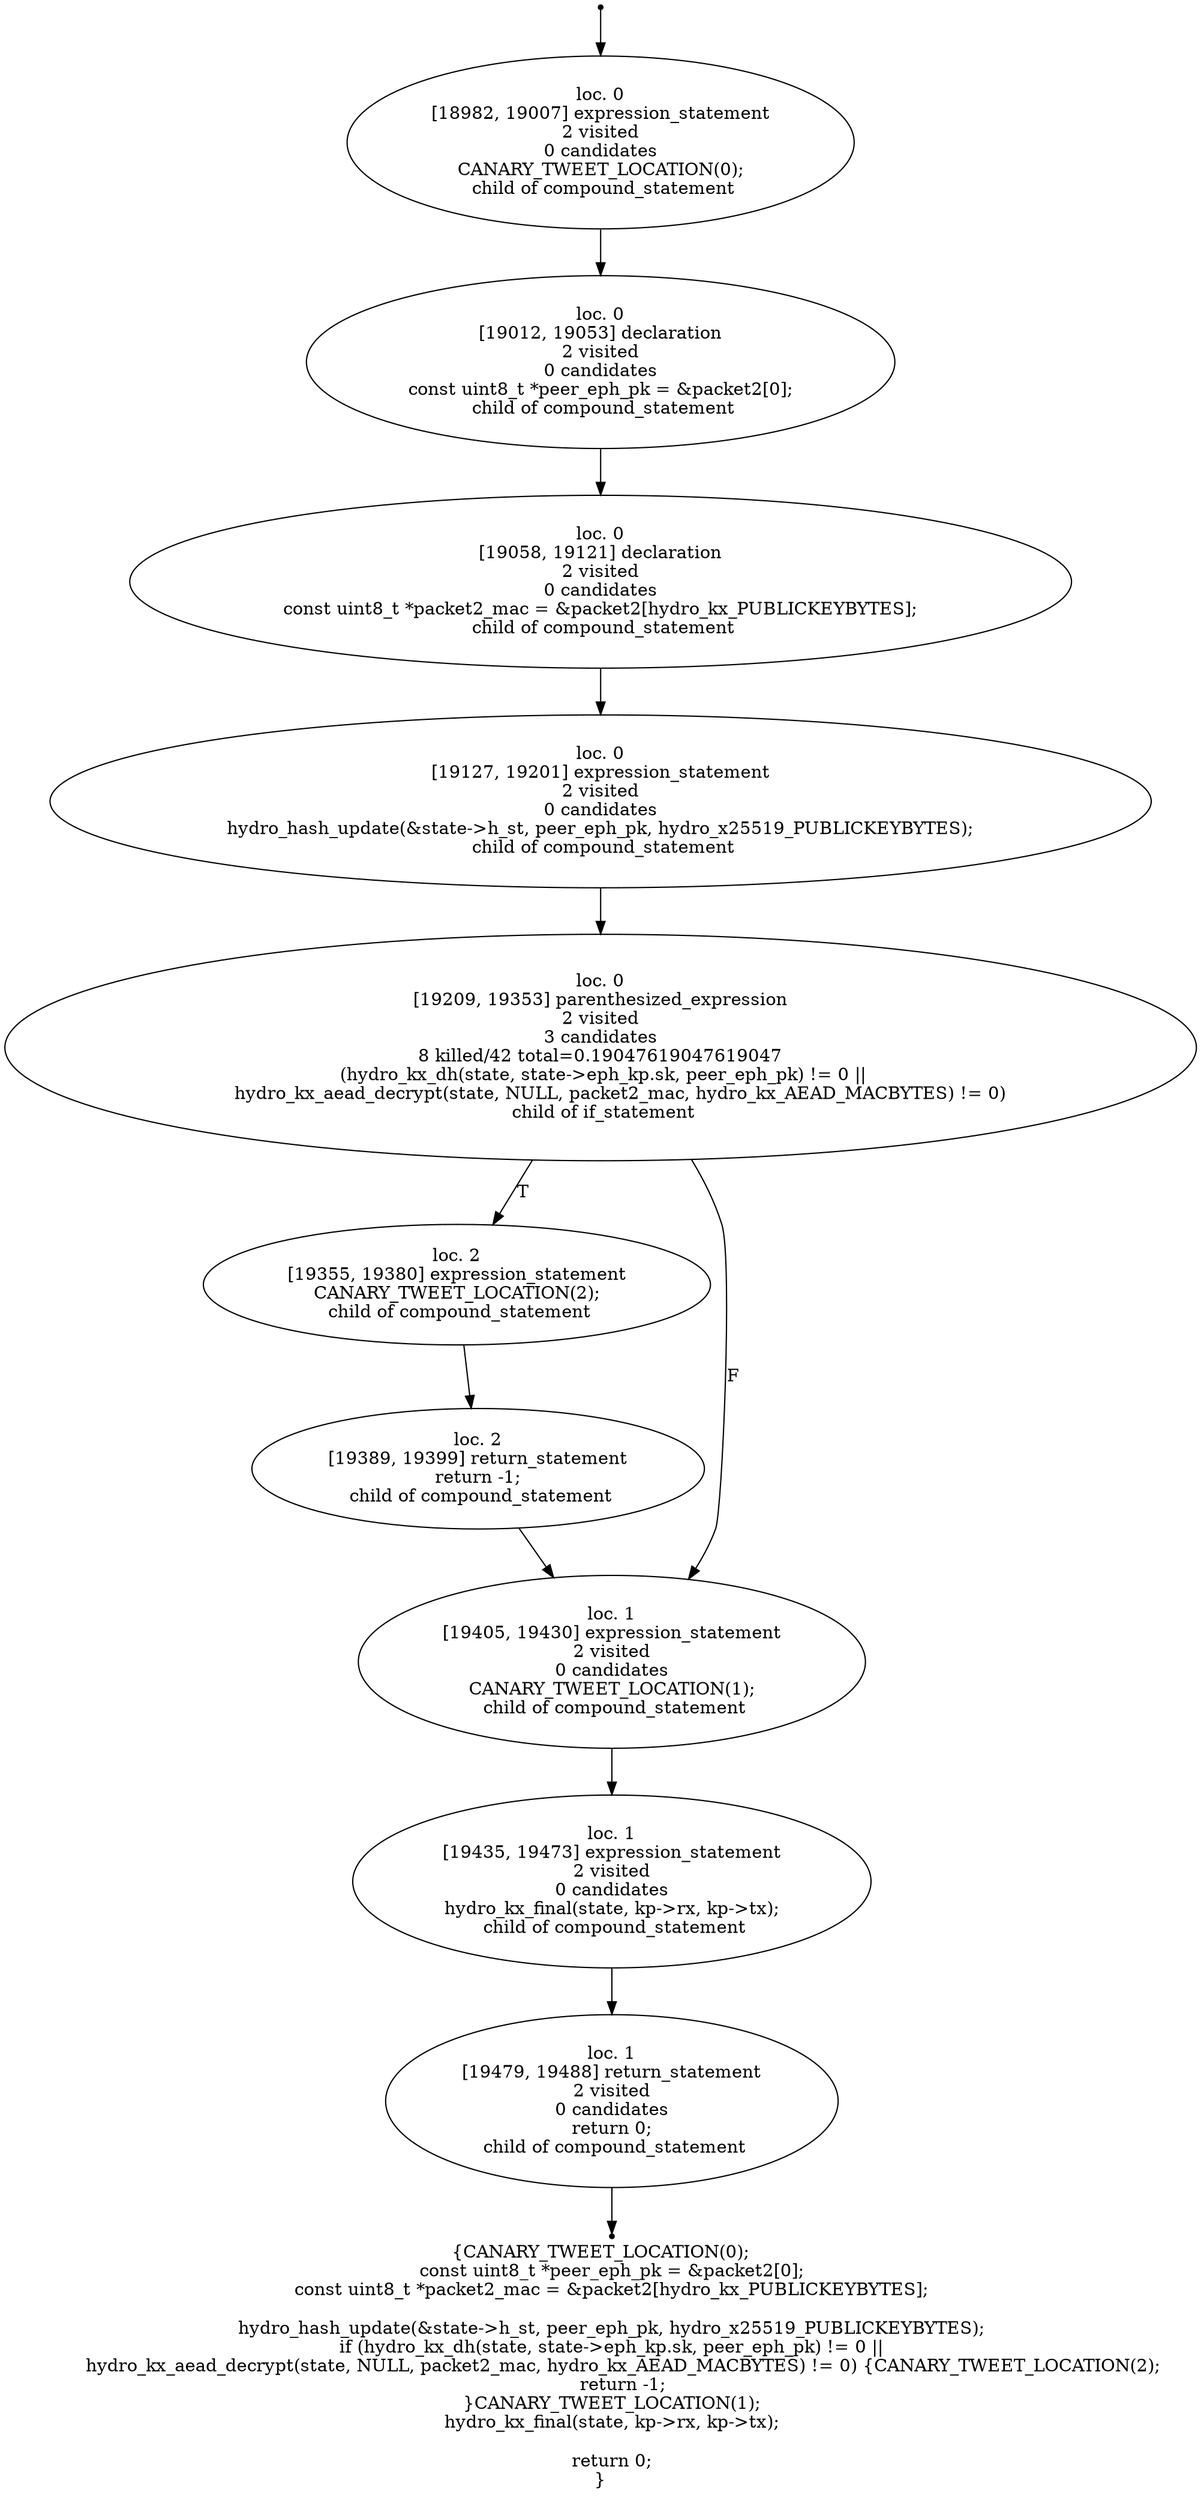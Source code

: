 digraph hydro_kx_nk_3_localised_23 {
	initial [shape=point]
	initial -> "loc. 0
[18982, 19007] expression_statement
2 visited
0 candidates
 CANARY_TWEET_LOCATION(0); 
 child of compound_statement"
	final [shape=point]
	"loc. 1
[19479, 19488] return_statement
2 visited
0 candidates
 return 0; 
 child of compound_statement" -> final
	"loc. 0
[18982, 19007] expression_statement
2 visited
0 candidates
 CANARY_TWEET_LOCATION(0); 
 child of compound_statement"
	"loc. 0
[18982, 19007] expression_statement
2 visited
0 candidates
 CANARY_TWEET_LOCATION(0); 
 child of compound_statement" -> "loc. 0
[19012, 19053] declaration
2 visited
0 candidates
 const uint8_t *peer_eph_pk = &packet2[0]; 
 child of compound_statement"
	"loc. 0
[19012, 19053] declaration
2 visited
0 candidates
 const uint8_t *peer_eph_pk = &packet2[0]; 
 child of compound_statement"
	"loc. 0
[19012, 19053] declaration
2 visited
0 candidates
 const uint8_t *peer_eph_pk = &packet2[0]; 
 child of compound_statement" -> "loc. 0
[19058, 19121] declaration
2 visited
0 candidates
 const uint8_t *packet2_mac = &packet2[hydro_kx_PUBLICKEYBYTES]; 
 child of compound_statement"
	"loc. 0
[19058, 19121] declaration
2 visited
0 candidates
 const uint8_t *packet2_mac = &packet2[hydro_kx_PUBLICKEYBYTES]; 
 child of compound_statement"
	"loc. 0
[19058, 19121] declaration
2 visited
0 candidates
 const uint8_t *packet2_mac = &packet2[hydro_kx_PUBLICKEYBYTES]; 
 child of compound_statement" -> "loc. 0
[19127, 19201] expression_statement
2 visited
0 candidates
 hydro_hash_update(&state->h_st, peer_eph_pk, hydro_x25519_PUBLICKEYBYTES); 
 child of compound_statement"
	"loc. 0
[19127, 19201] expression_statement
2 visited
0 candidates
 hydro_hash_update(&state->h_st, peer_eph_pk, hydro_x25519_PUBLICKEYBYTES); 
 child of compound_statement"
	"loc. 0
[19127, 19201] expression_statement
2 visited
0 candidates
 hydro_hash_update(&state->h_st, peer_eph_pk, hydro_x25519_PUBLICKEYBYTES); 
 child of compound_statement" -> "loc. 0
[19209, 19353] parenthesized_expression
2 visited
3 candidates
8 killed/42 total=0.19047619047619047
 (hydro_kx_dh(state, state->eph_kp.sk, peer_eph_pk) != 0 ||
        hydro_kx_aead_decrypt(state, NULL, packet2_mac, hydro_kx_AEAD_MACBYTES) != 0) 
 child of if_statement"
	"loc. 0
[19209, 19353] parenthesized_expression
2 visited
3 candidates
8 killed/42 total=0.19047619047619047
 (hydro_kx_dh(state, state->eph_kp.sk, peer_eph_pk) != 0 ||
        hydro_kx_aead_decrypt(state, NULL, packet2_mac, hydro_kx_AEAD_MACBYTES) != 0) 
 child of if_statement"
	"loc. 0
[19209, 19353] parenthesized_expression
2 visited
3 candidates
8 killed/42 total=0.19047619047619047
 (hydro_kx_dh(state, state->eph_kp.sk, peer_eph_pk) != 0 ||
        hydro_kx_aead_decrypt(state, NULL, packet2_mac, hydro_kx_AEAD_MACBYTES) != 0) 
 child of if_statement" -> "loc. 2
[19355, 19380] expression_statement
 CANARY_TWEET_LOCATION(2); 
 child of compound_statement" [label=T]
	"loc. 0
[19209, 19353] parenthesized_expression
2 visited
3 candidates
8 killed/42 total=0.19047619047619047
 (hydro_kx_dh(state, state->eph_kp.sk, peer_eph_pk) != 0 ||
        hydro_kx_aead_decrypt(state, NULL, packet2_mac, hydro_kx_AEAD_MACBYTES) != 0) 
 child of if_statement" -> "loc. 1
[19405, 19430] expression_statement
2 visited
0 candidates
 CANARY_TWEET_LOCATION(1); 
 child of compound_statement" [label=F]
	"loc. 2
[19355, 19380] expression_statement
 CANARY_TWEET_LOCATION(2); 
 child of compound_statement"
	"loc. 2
[19355, 19380] expression_statement
 CANARY_TWEET_LOCATION(2); 
 child of compound_statement" -> "loc. 2
[19389, 19399] return_statement
 return -1; 
 child of compound_statement"
	"loc. 1
[19405, 19430] expression_statement
2 visited
0 candidates
 CANARY_TWEET_LOCATION(1); 
 child of compound_statement"
	"loc. 1
[19405, 19430] expression_statement
2 visited
0 candidates
 CANARY_TWEET_LOCATION(1); 
 child of compound_statement" -> "loc. 1
[19435, 19473] expression_statement
2 visited
0 candidates
 hydro_kx_final(state, kp->rx, kp->tx); 
 child of compound_statement"
	"loc. 2
[19389, 19399] return_statement
 return -1; 
 child of compound_statement"
	"loc. 2
[19389, 19399] return_statement
 return -1; 
 child of compound_statement" -> "loc. 1
[19405, 19430] expression_statement
2 visited
0 candidates
 CANARY_TWEET_LOCATION(1); 
 child of compound_statement"
	"loc. 1
[19435, 19473] expression_statement
2 visited
0 candidates
 hydro_kx_final(state, kp->rx, kp->tx); 
 child of compound_statement"
	"loc. 1
[19435, 19473] expression_statement
2 visited
0 candidates
 hydro_kx_final(state, kp->rx, kp->tx); 
 child of compound_statement" -> "loc. 1
[19479, 19488] return_statement
2 visited
0 candidates
 return 0; 
 child of compound_statement"
	"loc. 1
[19479, 19488] return_statement
2 visited
0 candidates
 return 0; 
 child of compound_statement"
	label="{CANARY_TWEET_LOCATION(0);
    const uint8_t *peer_eph_pk = &packet2[0];
    const uint8_t *packet2_mac = &packet2[hydro_kx_PUBLICKEYBYTES];

    hydro_hash_update(&state->h_st, peer_eph_pk, hydro_x25519_PUBLICKEYBYTES);
    if (hydro_kx_dh(state, state->eph_kp.sk, peer_eph_pk) != 0 ||
        hydro_kx_aead_decrypt(state, NULL, packet2_mac, hydro_kx_AEAD_MACBYTES) != 0) {CANARY_TWEET_LOCATION(2);
        return -1;
    }CANARY_TWEET_LOCATION(1);
    hydro_kx_final(state, kp->rx, kp->tx);

    return 0;
}"
}

